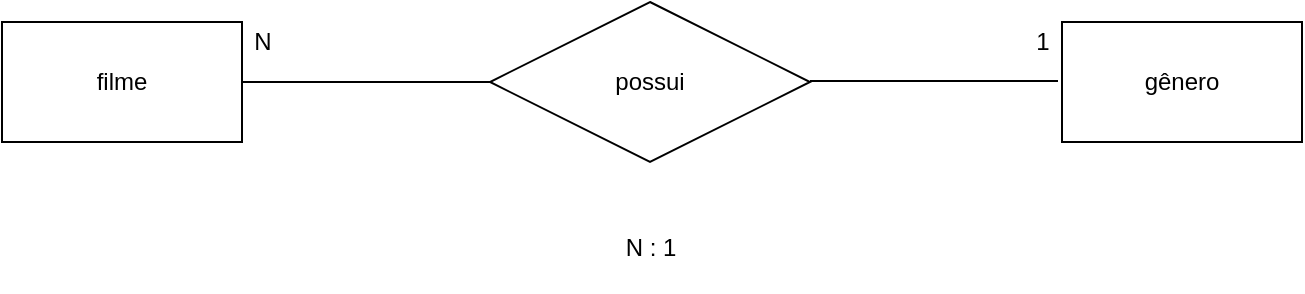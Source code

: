 <mxfile version="14.9.3" type="device"><diagram id="iOjs_9SOoPVBplpWgwhP" name="MER"><mxGraphModel dx="1038" dy="521" grid="1" gridSize="10" guides="1" tooltips="1" connect="1" arrows="1" fold="1" page="1" pageScale="1" pageWidth="827" pageHeight="1169" math="0" shadow="0"><root><mxCell id="0"/><mxCell id="1" parent="0"/><mxCell id="0ziTM-k0AmgKoJTa9pFU-1" value="&lt;font style=&quot;vertical-align: inherit&quot;&gt;&lt;font style=&quot;vertical-align: inherit&quot;&gt;filme&lt;/font&gt;&lt;/font&gt;" style="rounded=0;whiteSpace=wrap;html=1;" vertex="1" parent="1"><mxGeometry x="90" y="160" width="120" height="60" as="geometry"/></mxCell><mxCell id="0ziTM-k0AmgKoJTa9pFU-2" value="&lt;font style=&quot;vertical-align: inherit&quot;&gt;&lt;font style=&quot;vertical-align: inherit&quot;&gt;possui&lt;/font&gt;&lt;/font&gt;" style="rhombus;whiteSpace=wrap;html=1;rounded=0;" vertex="1" parent="1"><mxGeometry x="334" y="150" width="160" height="80" as="geometry"/></mxCell><mxCell id="0ziTM-k0AmgKoJTa9pFU-4" value="&lt;font style=&quot;vertical-align: inherit&quot;&gt;&lt;font style=&quot;vertical-align: inherit&quot;&gt;gênero&lt;br&gt;&lt;/font&gt;&lt;/font&gt;" style="whiteSpace=wrap;html=1;rounded=0;" vertex="1" parent="1"><mxGeometry x="620" y="160" width="120" height="60" as="geometry"/></mxCell><mxCell id="0ziTM-k0AmgKoJTa9pFU-6" value="" style="endArrow=none;html=1;entryX=0;entryY=0.5;entryDx=0;entryDy=0;" edge="1" parent="1" target="0ziTM-k0AmgKoJTa9pFU-2"><mxGeometry width="50" height="50" relative="1" as="geometry"><mxPoint x="210" y="190" as="sourcePoint"/><mxPoint x="330" y="190" as="targetPoint"/></mxGeometry></mxCell><mxCell id="0ziTM-k0AmgKoJTa9pFU-7" value="" style="endArrow=none;html=1;entryX=0;entryY=0.5;entryDx=0;entryDy=0;" edge="1" parent="1"><mxGeometry width="50" height="50" relative="1" as="geometry"><mxPoint x="494" y="189.5" as="sourcePoint"/><mxPoint x="618" y="189.5" as="targetPoint"/></mxGeometry></mxCell><mxCell id="0ziTM-k0AmgKoJTa9pFU-8" value="&lt;font style=&quot;vertical-align: inherit&quot;&gt;&lt;font style=&quot;vertical-align: inherit&quot;&gt;N&lt;/font&gt;&lt;/font&gt;" style="text;html=1;align=center;verticalAlign=middle;resizable=0;points=[];autosize=1;strokeColor=none;" vertex="1" parent="1"><mxGeometry x="210" y="160" width="20" height="20" as="geometry"/></mxCell><mxCell id="0ziTM-k0AmgKoJTa9pFU-9" value="&lt;font style=&quot;vertical-align: inherit&quot;&gt;&lt;font style=&quot;vertical-align: inherit&quot;&gt;1&lt;/font&gt;&lt;/font&gt;" style="text;html=1;align=center;verticalAlign=middle;resizable=0;points=[];autosize=1;strokeColor=none;" vertex="1" parent="1"><mxGeometry x="600" y="160" width="20" height="20" as="geometry"/></mxCell><mxCell id="0ziTM-k0AmgKoJTa9pFU-10" value="&lt;font style=&quot;vertical-align: inherit&quot;&gt;&lt;font style=&quot;vertical-align: inherit&quot;&gt;N : 1&lt;br&gt;&lt;br&gt;&lt;/font&gt;&lt;/font&gt;" style="text;html=1;align=center;verticalAlign=middle;resizable=0;points=[];autosize=1;strokeColor=none;" vertex="1" parent="1"><mxGeometry x="394" y="265" width="40" height="30" as="geometry"/></mxCell></root></mxGraphModel></diagram></mxfile>